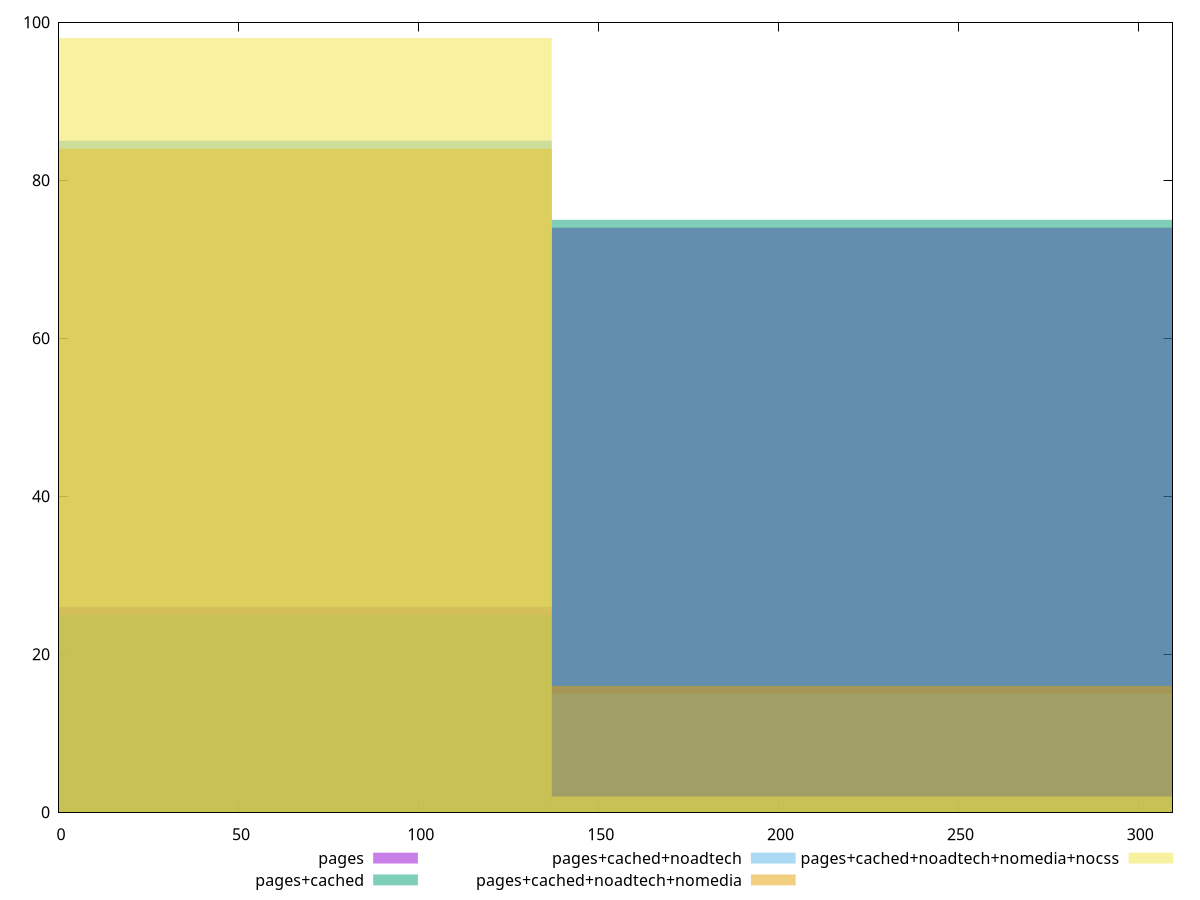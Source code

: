 reset

$pages <<EOF
273.9214678152906 74
0 26
EOF

$pagesCached <<EOF
273.9214678152906 75
0 25
EOF

$pagesCachedNoadtech <<EOF
0 85
273.9214678152906 15
EOF

$pagesCachedNoadtechNomedia <<EOF
273.9214678152906 16
0 84
EOF

$pagesCachedNoadtechNomediaNocss <<EOF
273.9214678152906 2
0 98
EOF

set key outside below
set boxwidth 273.9214678152906
set xrange [0:309.492]
set yrange [0:100]
set trange [0:100]
set style fill transparent solid 0.5 noborder
set terminal svg size 640, 530 enhanced background rgb 'white'
set output "report_00018_2021-02-10T15-25-16.877Z/uses-rel-preconnect/comparison/histogram/all_raw.svg"

plot $pages title "pages" with boxes, \
     $pagesCached title "pages+cached" with boxes, \
     $pagesCachedNoadtech title "pages+cached+noadtech" with boxes, \
     $pagesCachedNoadtechNomedia title "pages+cached+noadtech+nomedia" with boxes, \
     $pagesCachedNoadtechNomediaNocss title "pages+cached+noadtech+nomedia+nocss" with boxes

reset

